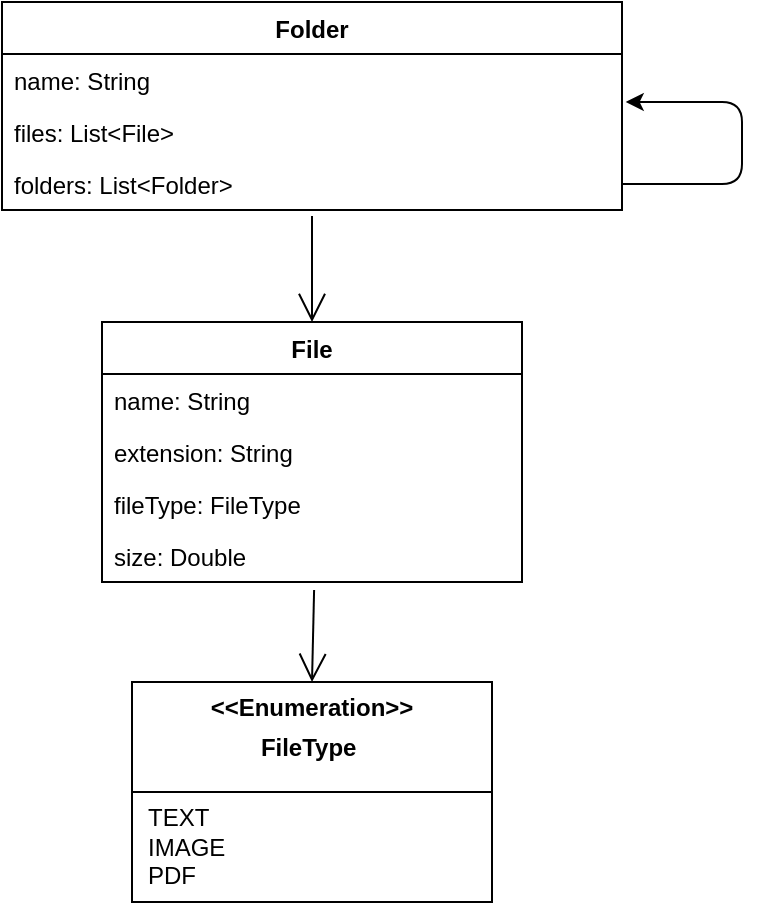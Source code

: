 <mxfile version="13.7.9" type="embed"><diagram id="kd2ZDgIoRG4ljhDf4ZuD" name="Page-1"><mxGraphModel dx="984" dy="433" grid="1" gridSize="10" guides="1" tooltips="1" connect="1" arrows="1" fold="1" page="1" pageScale="1" pageWidth="827" pageHeight="1169" math="0" shadow="0"><root><mxCell id="0"/><mxCell id="1" parent="0"/><mxCell id="rGL50mZiQ5djAP73_Ivw-3" value="Folder" style="swimlane;fontStyle=1;align=center;verticalAlign=top;childLayout=stackLayout;horizontal=1;startSize=26;horizontalStack=0;resizeParent=1;resizeParentMax=0;resizeLast=0;collapsible=1;marginBottom=0;" parent="1" vertex="1"><mxGeometry x="70" y="50" width="310" height="104" as="geometry"><mxRectangle x="254" y="220" width="60" height="26" as="alternateBounds"/></mxGeometry></mxCell><mxCell id="rGL50mZiQ5djAP73_Ivw-4" value="name: String" style="text;strokeColor=none;fillColor=none;align=left;verticalAlign=top;spacingLeft=4;spacingRight=4;overflow=hidden;rotatable=0;points=[[0,0.5],[1,0.5]];portConstraint=eastwest;" parent="rGL50mZiQ5djAP73_Ivw-3" vertex="1"><mxGeometry y="26" width="310" height="26" as="geometry"/></mxCell><mxCell id="rGL50mZiQ5djAP73_Ivw-7" value="files: List&lt;File&gt;" style="text;strokeColor=none;fillColor=none;align=left;verticalAlign=top;spacingLeft=4;spacingRight=4;overflow=hidden;rotatable=0;points=[[0,0.5],[1,0.5]];portConstraint=eastwest;" parent="rGL50mZiQ5djAP73_Ivw-3" vertex="1"><mxGeometry y="52" width="310" height="26" as="geometry"/></mxCell><mxCell id="rGL50mZiQ5djAP73_Ivw-8" value="folders: List&lt;Folder&gt;" style="text;strokeColor=none;fillColor=none;align=left;verticalAlign=top;spacingLeft=4;spacingRight=4;overflow=hidden;rotatable=0;points=[[0,0.5],[1,0.5]];portConstraint=eastwest;" parent="rGL50mZiQ5djAP73_Ivw-3" vertex="1"><mxGeometry y="78" width="310" height="26" as="geometry"/></mxCell><mxCell id="2" value="" style="endArrow=classic;html=1;exitX=1;exitY=0.5;exitDx=0;exitDy=0;entryX=1.006;entryY=-0.077;entryDx=0;entryDy=0;entryPerimeter=0;" edge="1" parent="rGL50mZiQ5djAP73_Ivw-3" source="rGL50mZiQ5djAP73_Ivw-8" target="rGL50mZiQ5djAP73_Ivw-7"><mxGeometry width="50" height="50" relative="1" as="geometry"><mxPoint x="340" y="40" as="sourcePoint"/><mxPoint x="390" y="-10" as="targetPoint"/><Array as="points"><mxPoint x="370" y="91"/><mxPoint x="370" y="50"/></Array></mxGeometry></mxCell><mxCell id="rGL50mZiQ5djAP73_Ivw-24" value="&lt;p style=&quot;margin: 0px ; margin-top: 6px ; text-align: center&quot;&gt;&lt;b&gt;&amp;lt;&amp;lt;Enumeration&amp;gt;&amp;gt;&lt;/b&gt;&lt;/p&gt;&lt;p style=&quot;margin: 0px ; margin-top: 6px ; text-align: center&quot;&gt;&lt;b&gt;FileType&amp;nbsp;&lt;/b&gt;&lt;/p&gt;&lt;p style=&quot;margin: 0px ; margin-top: 6px ; text-align: center&quot;&gt;&lt;b&gt;&lt;br&gt;&lt;/b&gt;&lt;/p&gt;&lt;p style=&quot;margin: 0px ; margin-left: 8px&quot;&gt;TEXT&lt;/p&gt;&lt;p style=&quot;margin: 0px ; margin-left: 8px&quot;&gt;IMAGE&lt;/p&gt;&lt;p style=&quot;margin: 0px ; margin-left: 8px&quot;&gt;PDF&lt;/p&gt;" style="align=left;overflow=fill;html=1;dropTarget=0;" parent="1" vertex="1"><mxGeometry x="135" y="390" width="180" height="110" as="geometry"/></mxCell><mxCell id="rGL50mZiQ5djAP73_Ivw-36" value="" style="endArrow=open;endFill=1;endSize=12;html=1;exitX=0.505;exitY=1.154;exitDx=0;exitDy=0;exitPerimeter=0;entryX=0.5;entryY=0;entryDx=0;entryDy=0;" parent="1" source="rGL50mZiQ5djAP73_Ivw-27" target="rGL50mZiQ5djAP73_Ivw-24" edge="1"><mxGeometry width="160" relative="1" as="geometry"><mxPoint x="340" y="140" as="sourcePoint"/><mxPoint x="500" y="140" as="targetPoint"/><Array as="points"/></mxGeometry></mxCell><mxCell id="rGL50mZiQ5djAP73_Ivw-37" value="" style="line;strokeWidth=1;fillColor=none;align=left;verticalAlign=middle;spacingTop=-1;spacingLeft=3;spacingRight=3;rotatable=0;labelPosition=right;points=[];portConstraint=eastwest;" parent="1" vertex="1"><mxGeometry x="135" y="441" width="180" height="8" as="geometry"/></mxCell><mxCell id="rGL50mZiQ5djAP73_Ivw-41" value="" style="endArrow=open;endFill=1;endSize=12;html=1;entryX=0.5;entryY=0;entryDx=0;entryDy=0;exitX=0.5;exitY=1.115;exitDx=0;exitDy=0;exitPerimeter=0;" parent="1" target="rGL50mZiQ5djAP73_Ivw-9" edge="1" source="rGL50mZiQ5djAP73_Ivw-8"><mxGeometry width="160" relative="1" as="geometry"><mxPoint x="381" y="126" as="sourcePoint"/><mxPoint x="467" y="126" as="targetPoint"/></mxGeometry></mxCell><mxCell id="rGL50mZiQ5djAP73_Ivw-9" value="File" style="swimlane;fontStyle=1;align=center;verticalAlign=top;childLayout=stackLayout;horizontal=1;startSize=26;horizontalStack=0;resizeParent=1;resizeParentMax=0;resizeLast=0;collapsible=1;marginBottom=0;" parent="1" vertex="1"><mxGeometry x="120" y="210" width="210" height="130" as="geometry"/></mxCell><mxCell id="rGL50mZiQ5djAP73_Ivw-10" value="name: String" style="text;strokeColor=none;fillColor=none;align=left;verticalAlign=top;spacingLeft=4;spacingRight=4;overflow=hidden;rotatable=0;points=[[0,0.5],[1,0.5]];portConstraint=eastwest;" parent="rGL50mZiQ5djAP73_Ivw-9" vertex="1"><mxGeometry y="26" width="210" height="26" as="geometry"/></mxCell><mxCell id="rGL50mZiQ5djAP73_Ivw-17" value="extension: String" style="text;strokeColor=none;fillColor=none;align=left;verticalAlign=top;spacingLeft=4;spacingRight=4;overflow=hidden;rotatable=0;points=[[0,0.5],[1,0.5]];portConstraint=eastwest;" parent="rGL50mZiQ5djAP73_Ivw-9" vertex="1"><mxGeometry y="52" width="210" height="26" as="geometry"/></mxCell><mxCell id="rGL50mZiQ5djAP73_Ivw-26" value="fileType: FileType" style="text;strokeColor=none;fillColor=none;align=left;verticalAlign=top;spacingLeft=4;spacingRight=4;overflow=hidden;rotatable=0;points=[[0,0.5],[1,0.5]];portConstraint=eastwest;" parent="rGL50mZiQ5djAP73_Ivw-9" vertex="1"><mxGeometry y="78" width="210" height="26" as="geometry"/></mxCell><mxCell id="rGL50mZiQ5djAP73_Ivw-27" value="size: Double" style="text;strokeColor=none;fillColor=none;align=left;verticalAlign=top;spacingLeft=4;spacingRight=4;overflow=hidden;rotatable=0;points=[[0,0.5],[1,0.5]];portConstraint=eastwest;" parent="rGL50mZiQ5djAP73_Ivw-9" vertex="1"><mxGeometry y="104" width="210" height="26" as="geometry"/></mxCell></root></mxGraphModel></diagram></mxfile>